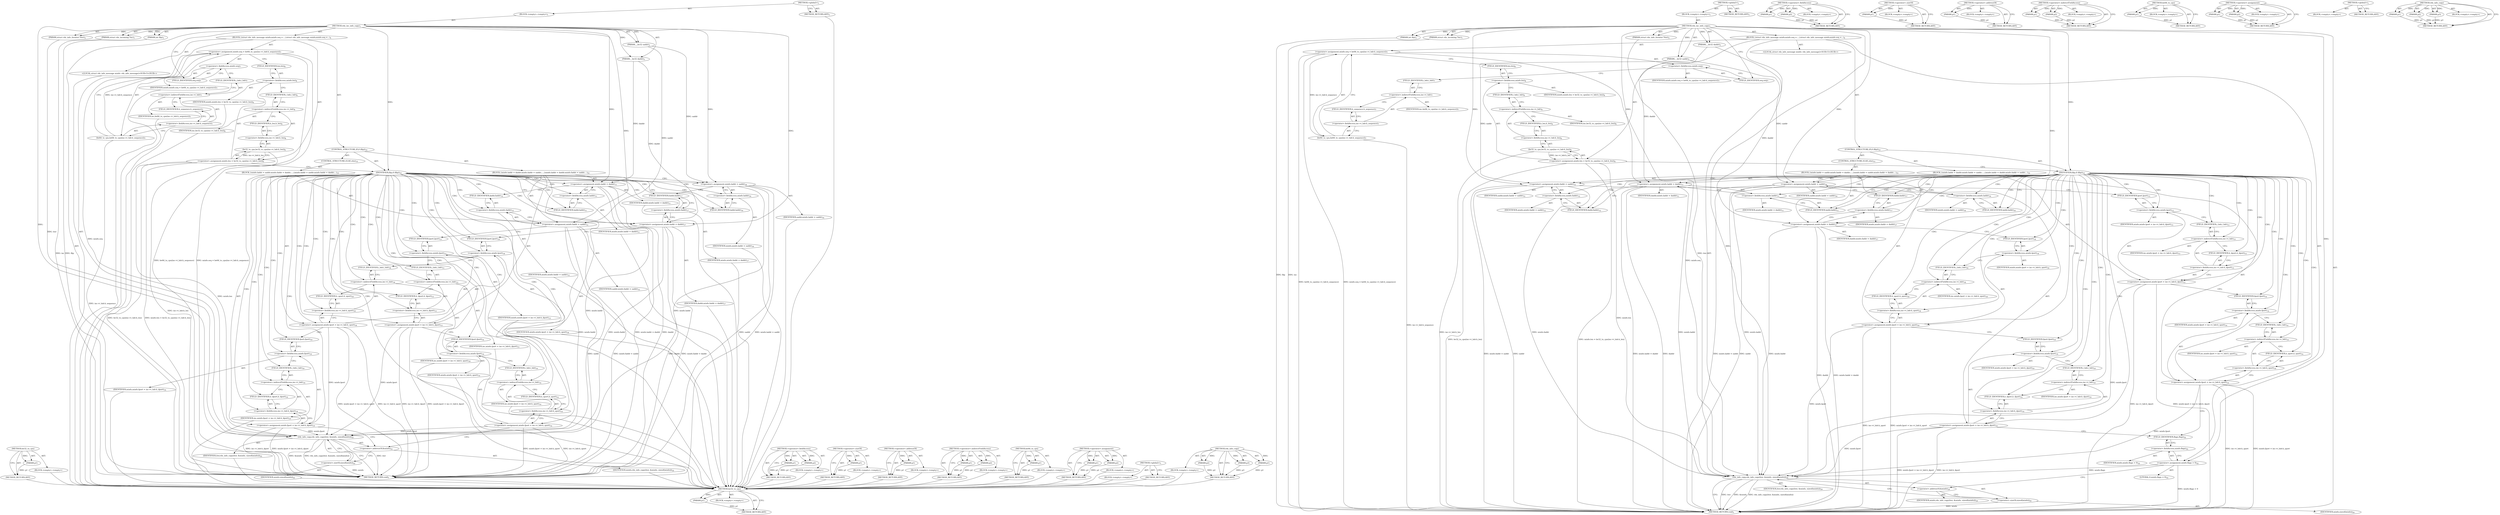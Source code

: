 digraph "rds_info_copy" {
vulnerable_147 [label=<(METHOD,be32_to_cpu)>];
vulnerable_148 [label=<(PARAM,p1)>];
vulnerable_149 [label=<(BLOCK,&lt;empty&gt;,&lt;empty&gt;)>];
vulnerable_150 [label=<(METHOD_RETURN,ANY)>];
vulnerable_6 [label=<(METHOD,&lt;global&gt;)<SUB>1</SUB>>];
vulnerable_7 [label=<(BLOCK,&lt;empty&gt;,&lt;empty&gt;)<SUB>1</SUB>>];
vulnerable_8 [label=<(METHOD,rds_inc_info_copy)<SUB>1</SUB>>];
vulnerable_9 [label=<(PARAM,struct rds_incoming *inc)<SUB>1</SUB>>];
vulnerable_10 [label=<(PARAM,struct rds_info_iterator *iter)<SUB>2</SUB>>];
vulnerable_11 [label=<(PARAM,__be32 saddr)<SUB>3</SUB>>];
vulnerable_12 [label=<(PARAM,__be32 daddr)<SUB>3</SUB>>];
vulnerable_13 [label=<(PARAM,int flip)<SUB>3</SUB>>];
vulnerable_14 [label=<(BLOCK,{
	struct rds_info_message minfo;

	minfo.seq =...,{
	struct rds_info_message minfo;

	minfo.seq =...)<SUB>4</SUB>>];
vulnerable_15 [label="<(LOCAL,struct rds_info_message minfo: rds_info_message)<SUB>5</SUB>>"];
vulnerable_16 [label=<(&lt;operator&gt;.assignment,minfo.seq = be64_to_cpu(inc-&gt;i_hdr.h_sequence))<SUB>7</SUB>>];
vulnerable_17 [label=<(&lt;operator&gt;.fieldAccess,minfo.seq)<SUB>7</SUB>>];
vulnerable_18 [label=<(IDENTIFIER,minfo,minfo.seq = be64_to_cpu(inc-&gt;i_hdr.h_sequence))<SUB>7</SUB>>];
vulnerable_19 [label=<(FIELD_IDENTIFIER,seq,seq)<SUB>7</SUB>>];
vulnerable_20 [label=<(be64_to_cpu,be64_to_cpu(inc-&gt;i_hdr.h_sequence))<SUB>7</SUB>>];
vulnerable_21 [label=<(&lt;operator&gt;.fieldAccess,inc-&gt;i_hdr.h_sequence)<SUB>7</SUB>>];
vulnerable_22 [label=<(&lt;operator&gt;.indirectFieldAccess,inc-&gt;i_hdr)<SUB>7</SUB>>];
vulnerable_23 [label=<(IDENTIFIER,inc,be64_to_cpu(inc-&gt;i_hdr.h_sequence))<SUB>7</SUB>>];
vulnerable_24 [label=<(FIELD_IDENTIFIER,i_hdr,i_hdr)<SUB>7</SUB>>];
vulnerable_25 [label=<(FIELD_IDENTIFIER,h_sequence,h_sequence)<SUB>7</SUB>>];
vulnerable_26 [label=<(&lt;operator&gt;.assignment,minfo.len = be32_to_cpu(inc-&gt;i_hdr.h_len))<SUB>8</SUB>>];
vulnerable_27 [label=<(&lt;operator&gt;.fieldAccess,minfo.len)<SUB>8</SUB>>];
vulnerable_28 [label=<(IDENTIFIER,minfo,minfo.len = be32_to_cpu(inc-&gt;i_hdr.h_len))<SUB>8</SUB>>];
vulnerable_29 [label=<(FIELD_IDENTIFIER,len,len)<SUB>8</SUB>>];
vulnerable_30 [label=<(be32_to_cpu,be32_to_cpu(inc-&gt;i_hdr.h_len))<SUB>8</SUB>>];
vulnerable_31 [label=<(&lt;operator&gt;.fieldAccess,inc-&gt;i_hdr.h_len)<SUB>8</SUB>>];
vulnerable_32 [label=<(&lt;operator&gt;.indirectFieldAccess,inc-&gt;i_hdr)<SUB>8</SUB>>];
vulnerable_33 [label=<(IDENTIFIER,inc,be32_to_cpu(inc-&gt;i_hdr.h_len))<SUB>8</SUB>>];
vulnerable_34 [label=<(FIELD_IDENTIFIER,i_hdr,i_hdr)<SUB>8</SUB>>];
vulnerable_35 [label=<(FIELD_IDENTIFIER,h_len,h_len)<SUB>8</SUB>>];
vulnerable_36 [label=<(CONTROL_STRUCTURE,IF,if (flip))<SUB>10</SUB>>];
vulnerable_37 [label=<(IDENTIFIER,flip,if (flip))<SUB>10</SUB>>];
vulnerable_38 [label=<(BLOCK,{
		minfo.laddr = daddr;
		minfo.faddr = saddr;...,{
		minfo.laddr = daddr;
		minfo.faddr = saddr;...)<SUB>10</SUB>>];
vulnerable_39 [label=<(&lt;operator&gt;.assignment,minfo.laddr = daddr)<SUB>11</SUB>>];
vulnerable_40 [label=<(&lt;operator&gt;.fieldAccess,minfo.laddr)<SUB>11</SUB>>];
vulnerable_41 [label=<(IDENTIFIER,minfo,minfo.laddr = daddr)<SUB>11</SUB>>];
vulnerable_42 [label=<(FIELD_IDENTIFIER,laddr,laddr)<SUB>11</SUB>>];
vulnerable_43 [label=<(IDENTIFIER,daddr,minfo.laddr = daddr)<SUB>11</SUB>>];
vulnerable_44 [label=<(&lt;operator&gt;.assignment,minfo.faddr = saddr)<SUB>12</SUB>>];
vulnerable_45 [label=<(&lt;operator&gt;.fieldAccess,minfo.faddr)<SUB>12</SUB>>];
vulnerable_46 [label=<(IDENTIFIER,minfo,minfo.faddr = saddr)<SUB>12</SUB>>];
vulnerable_47 [label=<(FIELD_IDENTIFIER,faddr,faddr)<SUB>12</SUB>>];
vulnerable_48 [label=<(IDENTIFIER,saddr,minfo.faddr = saddr)<SUB>12</SUB>>];
vulnerable_49 [label=<(&lt;operator&gt;.assignment,minfo.lport = inc-&gt;i_hdr.h_dport)<SUB>13</SUB>>];
vulnerable_50 [label=<(&lt;operator&gt;.fieldAccess,minfo.lport)<SUB>13</SUB>>];
vulnerable_51 [label=<(IDENTIFIER,minfo,minfo.lport = inc-&gt;i_hdr.h_dport)<SUB>13</SUB>>];
vulnerable_52 [label=<(FIELD_IDENTIFIER,lport,lport)<SUB>13</SUB>>];
vulnerable_53 [label=<(&lt;operator&gt;.fieldAccess,inc-&gt;i_hdr.h_dport)<SUB>13</SUB>>];
vulnerable_54 [label=<(&lt;operator&gt;.indirectFieldAccess,inc-&gt;i_hdr)<SUB>13</SUB>>];
vulnerable_55 [label=<(IDENTIFIER,inc,minfo.lport = inc-&gt;i_hdr.h_dport)<SUB>13</SUB>>];
vulnerable_56 [label=<(FIELD_IDENTIFIER,i_hdr,i_hdr)<SUB>13</SUB>>];
vulnerable_57 [label=<(FIELD_IDENTIFIER,h_dport,h_dport)<SUB>13</SUB>>];
vulnerable_58 [label=<(&lt;operator&gt;.assignment,minfo.fport = inc-&gt;i_hdr.h_sport)<SUB>14</SUB>>];
vulnerable_59 [label=<(&lt;operator&gt;.fieldAccess,minfo.fport)<SUB>14</SUB>>];
vulnerable_60 [label=<(IDENTIFIER,minfo,minfo.fport = inc-&gt;i_hdr.h_sport)<SUB>14</SUB>>];
vulnerable_61 [label=<(FIELD_IDENTIFIER,fport,fport)<SUB>14</SUB>>];
vulnerable_62 [label=<(&lt;operator&gt;.fieldAccess,inc-&gt;i_hdr.h_sport)<SUB>14</SUB>>];
vulnerable_63 [label=<(&lt;operator&gt;.indirectFieldAccess,inc-&gt;i_hdr)<SUB>14</SUB>>];
vulnerable_64 [label=<(IDENTIFIER,inc,minfo.fport = inc-&gt;i_hdr.h_sport)<SUB>14</SUB>>];
vulnerable_65 [label=<(FIELD_IDENTIFIER,i_hdr,i_hdr)<SUB>14</SUB>>];
vulnerable_66 [label=<(FIELD_IDENTIFIER,h_sport,h_sport)<SUB>14</SUB>>];
vulnerable_67 [label=<(CONTROL_STRUCTURE,ELSE,else)<SUB>15</SUB>>];
vulnerable_68 [label=<(BLOCK,{
		minfo.laddr = saddr;
		minfo.faddr = daddr;...,{
		minfo.laddr = saddr;
		minfo.faddr = daddr;...)<SUB>15</SUB>>];
vulnerable_69 [label=<(&lt;operator&gt;.assignment,minfo.laddr = saddr)<SUB>16</SUB>>];
vulnerable_70 [label=<(&lt;operator&gt;.fieldAccess,minfo.laddr)<SUB>16</SUB>>];
vulnerable_71 [label=<(IDENTIFIER,minfo,minfo.laddr = saddr)<SUB>16</SUB>>];
vulnerable_72 [label=<(FIELD_IDENTIFIER,laddr,laddr)<SUB>16</SUB>>];
vulnerable_73 [label=<(IDENTIFIER,saddr,minfo.laddr = saddr)<SUB>16</SUB>>];
vulnerable_74 [label=<(&lt;operator&gt;.assignment,minfo.faddr = daddr)<SUB>17</SUB>>];
vulnerable_75 [label=<(&lt;operator&gt;.fieldAccess,minfo.faddr)<SUB>17</SUB>>];
vulnerable_76 [label=<(IDENTIFIER,minfo,minfo.faddr = daddr)<SUB>17</SUB>>];
vulnerable_77 [label=<(FIELD_IDENTIFIER,faddr,faddr)<SUB>17</SUB>>];
vulnerable_78 [label=<(IDENTIFIER,daddr,minfo.faddr = daddr)<SUB>17</SUB>>];
vulnerable_79 [label=<(&lt;operator&gt;.assignment,minfo.lport = inc-&gt;i_hdr.h_sport)<SUB>18</SUB>>];
vulnerable_80 [label=<(&lt;operator&gt;.fieldAccess,minfo.lport)<SUB>18</SUB>>];
vulnerable_81 [label=<(IDENTIFIER,minfo,minfo.lport = inc-&gt;i_hdr.h_sport)<SUB>18</SUB>>];
vulnerable_82 [label=<(FIELD_IDENTIFIER,lport,lport)<SUB>18</SUB>>];
vulnerable_83 [label=<(&lt;operator&gt;.fieldAccess,inc-&gt;i_hdr.h_sport)<SUB>18</SUB>>];
vulnerable_84 [label=<(&lt;operator&gt;.indirectFieldAccess,inc-&gt;i_hdr)<SUB>18</SUB>>];
vulnerable_85 [label=<(IDENTIFIER,inc,minfo.lport = inc-&gt;i_hdr.h_sport)<SUB>18</SUB>>];
vulnerable_86 [label=<(FIELD_IDENTIFIER,i_hdr,i_hdr)<SUB>18</SUB>>];
vulnerable_87 [label=<(FIELD_IDENTIFIER,h_sport,h_sport)<SUB>18</SUB>>];
vulnerable_88 [label=<(&lt;operator&gt;.assignment,minfo.fport = inc-&gt;i_hdr.h_dport)<SUB>19</SUB>>];
vulnerable_89 [label=<(&lt;operator&gt;.fieldAccess,minfo.fport)<SUB>19</SUB>>];
vulnerable_90 [label=<(IDENTIFIER,minfo,minfo.fport = inc-&gt;i_hdr.h_dport)<SUB>19</SUB>>];
vulnerable_91 [label=<(FIELD_IDENTIFIER,fport,fport)<SUB>19</SUB>>];
vulnerable_92 [label=<(&lt;operator&gt;.fieldAccess,inc-&gt;i_hdr.h_dport)<SUB>19</SUB>>];
vulnerable_93 [label=<(&lt;operator&gt;.indirectFieldAccess,inc-&gt;i_hdr)<SUB>19</SUB>>];
vulnerable_94 [label=<(IDENTIFIER,inc,minfo.fport = inc-&gt;i_hdr.h_dport)<SUB>19</SUB>>];
vulnerable_95 [label=<(FIELD_IDENTIFIER,i_hdr,i_hdr)<SUB>19</SUB>>];
vulnerable_96 [label=<(FIELD_IDENTIFIER,h_dport,h_dport)<SUB>19</SUB>>];
vulnerable_97 [label=<(rds_info_copy,rds_info_copy(iter, &amp;minfo, sizeof(minfo)))<SUB>22</SUB>>];
vulnerable_98 [label=<(IDENTIFIER,iter,rds_info_copy(iter, &amp;minfo, sizeof(minfo)))<SUB>22</SUB>>];
vulnerable_99 [label=<(&lt;operator&gt;.addressOf,&amp;minfo)<SUB>22</SUB>>];
vulnerable_100 [label=<(IDENTIFIER,minfo,rds_info_copy(iter, &amp;minfo, sizeof(minfo)))<SUB>22</SUB>>];
vulnerable_101 [label=<(&lt;operator&gt;.sizeOf,sizeof(minfo))<SUB>22</SUB>>];
vulnerable_102 [label=<(IDENTIFIER,minfo,sizeof(minfo))<SUB>22</SUB>>];
vulnerable_103 [label=<(METHOD_RETURN,void)<SUB>1</SUB>>];
vulnerable_105 [label=<(METHOD_RETURN,ANY)<SUB>1</SUB>>];
vulnerable_133 [label=<(METHOD,&lt;operator&gt;.fieldAccess)>];
vulnerable_134 [label=<(PARAM,p1)>];
vulnerable_135 [label=<(PARAM,p2)>];
vulnerable_136 [label=<(BLOCK,&lt;empty&gt;,&lt;empty&gt;)>];
vulnerable_137 [label=<(METHOD_RETURN,ANY)>];
vulnerable_161 [label=<(METHOD,&lt;operator&gt;.sizeOf)>];
vulnerable_162 [label=<(PARAM,p1)>];
vulnerable_163 [label=<(BLOCK,&lt;empty&gt;,&lt;empty&gt;)>];
vulnerable_164 [label=<(METHOD_RETURN,ANY)>];
vulnerable_157 [label=<(METHOD,&lt;operator&gt;.addressOf)>];
vulnerable_158 [label=<(PARAM,p1)>];
vulnerable_159 [label=<(BLOCK,&lt;empty&gt;,&lt;empty&gt;)>];
vulnerable_160 [label=<(METHOD_RETURN,ANY)>];
vulnerable_142 [label=<(METHOD,&lt;operator&gt;.indirectFieldAccess)>];
vulnerable_143 [label=<(PARAM,p1)>];
vulnerable_144 [label=<(PARAM,p2)>];
vulnerable_145 [label=<(BLOCK,&lt;empty&gt;,&lt;empty&gt;)>];
vulnerable_146 [label=<(METHOD_RETURN,ANY)>];
vulnerable_138 [label=<(METHOD,be64_to_cpu)>];
vulnerable_139 [label=<(PARAM,p1)>];
vulnerable_140 [label=<(BLOCK,&lt;empty&gt;,&lt;empty&gt;)>];
vulnerable_141 [label=<(METHOD_RETURN,ANY)>];
vulnerable_128 [label=<(METHOD,&lt;operator&gt;.assignment)>];
vulnerable_129 [label=<(PARAM,p1)>];
vulnerable_130 [label=<(PARAM,p2)>];
vulnerable_131 [label=<(BLOCK,&lt;empty&gt;,&lt;empty&gt;)>];
vulnerable_132 [label=<(METHOD_RETURN,ANY)>];
vulnerable_122 [label=<(METHOD,&lt;global&gt;)<SUB>1</SUB>>];
vulnerable_123 [label=<(BLOCK,&lt;empty&gt;,&lt;empty&gt;)>];
vulnerable_124 [label=<(METHOD_RETURN,ANY)>];
vulnerable_151 [label=<(METHOD,rds_info_copy)>];
vulnerable_152 [label=<(PARAM,p1)>];
vulnerable_153 [label=<(PARAM,p2)>];
vulnerable_154 [label=<(PARAM,p3)>];
vulnerable_155 [label=<(BLOCK,&lt;empty&gt;,&lt;empty&gt;)>];
vulnerable_156 [label=<(METHOD_RETURN,ANY)>];
fixed_152 [label=<(METHOD,be32_to_cpu)>];
fixed_153 [label=<(PARAM,p1)>];
fixed_154 [label=<(BLOCK,&lt;empty&gt;,&lt;empty&gt;)>];
fixed_155 [label=<(METHOD_RETURN,ANY)>];
fixed_6 [label=<(METHOD,&lt;global&gt;)<SUB>1</SUB>>];
fixed_7 [label=<(BLOCK,&lt;empty&gt;,&lt;empty&gt;)<SUB>1</SUB>>];
fixed_8 [label=<(METHOD,rds_inc_info_copy)<SUB>1</SUB>>];
fixed_9 [label=<(PARAM,struct rds_incoming *inc)<SUB>1</SUB>>];
fixed_10 [label=<(PARAM,struct rds_info_iterator *iter)<SUB>2</SUB>>];
fixed_11 [label=<(PARAM,__be32 saddr)<SUB>3</SUB>>];
fixed_12 [label=<(PARAM,__be32 daddr)<SUB>3</SUB>>];
fixed_13 [label=<(PARAM,int flip)<SUB>3</SUB>>];
fixed_14 [label=<(BLOCK,{
	struct rds_info_message minfo;

	minfo.seq =...,{
	struct rds_info_message minfo;

	minfo.seq =...)<SUB>4</SUB>>];
fixed_15 [label="<(LOCAL,struct rds_info_message minfo: rds_info_message)<SUB>5</SUB>>"];
fixed_16 [label=<(&lt;operator&gt;.assignment,minfo.seq = be64_to_cpu(inc-&gt;i_hdr.h_sequence))<SUB>7</SUB>>];
fixed_17 [label=<(&lt;operator&gt;.fieldAccess,minfo.seq)<SUB>7</SUB>>];
fixed_18 [label=<(IDENTIFIER,minfo,minfo.seq = be64_to_cpu(inc-&gt;i_hdr.h_sequence))<SUB>7</SUB>>];
fixed_19 [label=<(FIELD_IDENTIFIER,seq,seq)<SUB>7</SUB>>];
fixed_20 [label=<(be64_to_cpu,be64_to_cpu(inc-&gt;i_hdr.h_sequence))<SUB>7</SUB>>];
fixed_21 [label=<(&lt;operator&gt;.fieldAccess,inc-&gt;i_hdr.h_sequence)<SUB>7</SUB>>];
fixed_22 [label=<(&lt;operator&gt;.indirectFieldAccess,inc-&gt;i_hdr)<SUB>7</SUB>>];
fixed_23 [label=<(IDENTIFIER,inc,be64_to_cpu(inc-&gt;i_hdr.h_sequence))<SUB>7</SUB>>];
fixed_24 [label=<(FIELD_IDENTIFIER,i_hdr,i_hdr)<SUB>7</SUB>>];
fixed_25 [label=<(FIELD_IDENTIFIER,h_sequence,h_sequence)<SUB>7</SUB>>];
fixed_26 [label=<(&lt;operator&gt;.assignment,minfo.len = be32_to_cpu(inc-&gt;i_hdr.h_len))<SUB>8</SUB>>];
fixed_27 [label=<(&lt;operator&gt;.fieldAccess,minfo.len)<SUB>8</SUB>>];
fixed_28 [label=<(IDENTIFIER,minfo,minfo.len = be32_to_cpu(inc-&gt;i_hdr.h_len))<SUB>8</SUB>>];
fixed_29 [label=<(FIELD_IDENTIFIER,len,len)<SUB>8</SUB>>];
fixed_30 [label=<(be32_to_cpu,be32_to_cpu(inc-&gt;i_hdr.h_len))<SUB>8</SUB>>];
fixed_31 [label=<(&lt;operator&gt;.fieldAccess,inc-&gt;i_hdr.h_len)<SUB>8</SUB>>];
fixed_32 [label=<(&lt;operator&gt;.indirectFieldAccess,inc-&gt;i_hdr)<SUB>8</SUB>>];
fixed_33 [label=<(IDENTIFIER,inc,be32_to_cpu(inc-&gt;i_hdr.h_len))<SUB>8</SUB>>];
fixed_34 [label=<(FIELD_IDENTIFIER,i_hdr,i_hdr)<SUB>8</SUB>>];
fixed_35 [label=<(FIELD_IDENTIFIER,h_len,h_len)<SUB>8</SUB>>];
fixed_36 [label=<(CONTROL_STRUCTURE,IF,if (flip))<SUB>10</SUB>>];
fixed_37 [label=<(IDENTIFIER,flip,if (flip))<SUB>10</SUB>>];
fixed_38 [label=<(BLOCK,{
		minfo.laddr = daddr;
		minfo.faddr = saddr;...,{
		minfo.laddr = daddr;
		minfo.faddr = saddr;...)<SUB>10</SUB>>];
fixed_39 [label=<(&lt;operator&gt;.assignment,minfo.laddr = daddr)<SUB>11</SUB>>];
fixed_40 [label=<(&lt;operator&gt;.fieldAccess,minfo.laddr)<SUB>11</SUB>>];
fixed_41 [label=<(IDENTIFIER,minfo,minfo.laddr = daddr)<SUB>11</SUB>>];
fixed_42 [label=<(FIELD_IDENTIFIER,laddr,laddr)<SUB>11</SUB>>];
fixed_43 [label=<(IDENTIFIER,daddr,minfo.laddr = daddr)<SUB>11</SUB>>];
fixed_44 [label=<(&lt;operator&gt;.assignment,minfo.faddr = saddr)<SUB>12</SUB>>];
fixed_45 [label=<(&lt;operator&gt;.fieldAccess,minfo.faddr)<SUB>12</SUB>>];
fixed_46 [label=<(IDENTIFIER,minfo,minfo.faddr = saddr)<SUB>12</SUB>>];
fixed_47 [label=<(FIELD_IDENTIFIER,faddr,faddr)<SUB>12</SUB>>];
fixed_48 [label=<(IDENTIFIER,saddr,minfo.faddr = saddr)<SUB>12</SUB>>];
fixed_49 [label=<(&lt;operator&gt;.assignment,minfo.lport = inc-&gt;i_hdr.h_dport)<SUB>13</SUB>>];
fixed_50 [label=<(&lt;operator&gt;.fieldAccess,minfo.lport)<SUB>13</SUB>>];
fixed_51 [label=<(IDENTIFIER,minfo,minfo.lport = inc-&gt;i_hdr.h_dport)<SUB>13</SUB>>];
fixed_52 [label=<(FIELD_IDENTIFIER,lport,lport)<SUB>13</SUB>>];
fixed_53 [label=<(&lt;operator&gt;.fieldAccess,inc-&gt;i_hdr.h_dport)<SUB>13</SUB>>];
fixed_54 [label=<(&lt;operator&gt;.indirectFieldAccess,inc-&gt;i_hdr)<SUB>13</SUB>>];
fixed_55 [label=<(IDENTIFIER,inc,minfo.lport = inc-&gt;i_hdr.h_dport)<SUB>13</SUB>>];
fixed_56 [label=<(FIELD_IDENTIFIER,i_hdr,i_hdr)<SUB>13</SUB>>];
fixed_57 [label=<(FIELD_IDENTIFIER,h_dport,h_dport)<SUB>13</SUB>>];
fixed_58 [label=<(&lt;operator&gt;.assignment,minfo.fport = inc-&gt;i_hdr.h_sport)<SUB>14</SUB>>];
fixed_59 [label=<(&lt;operator&gt;.fieldAccess,minfo.fport)<SUB>14</SUB>>];
fixed_60 [label=<(IDENTIFIER,minfo,minfo.fport = inc-&gt;i_hdr.h_sport)<SUB>14</SUB>>];
fixed_61 [label=<(FIELD_IDENTIFIER,fport,fport)<SUB>14</SUB>>];
fixed_62 [label=<(&lt;operator&gt;.fieldAccess,inc-&gt;i_hdr.h_sport)<SUB>14</SUB>>];
fixed_63 [label=<(&lt;operator&gt;.indirectFieldAccess,inc-&gt;i_hdr)<SUB>14</SUB>>];
fixed_64 [label=<(IDENTIFIER,inc,minfo.fport = inc-&gt;i_hdr.h_sport)<SUB>14</SUB>>];
fixed_65 [label=<(FIELD_IDENTIFIER,i_hdr,i_hdr)<SUB>14</SUB>>];
fixed_66 [label=<(FIELD_IDENTIFIER,h_sport,h_sport)<SUB>14</SUB>>];
fixed_67 [label=<(CONTROL_STRUCTURE,ELSE,else)<SUB>15</SUB>>];
fixed_68 [label=<(BLOCK,{
		minfo.laddr = saddr;
		minfo.faddr = daddr;...,{
		minfo.laddr = saddr;
		minfo.faddr = daddr;...)<SUB>15</SUB>>];
fixed_69 [label=<(&lt;operator&gt;.assignment,minfo.laddr = saddr)<SUB>16</SUB>>];
fixed_70 [label=<(&lt;operator&gt;.fieldAccess,minfo.laddr)<SUB>16</SUB>>];
fixed_71 [label=<(IDENTIFIER,minfo,minfo.laddr = saddr)<SUB>16</SUB>>];
fixed_72 [label=<(FIELD_IDENTIFIER,laddr,laddr)<SUB>16</SUB>>];
fixed_73 [label=<(IDENTIFIER,saddr,minfo.laddr = saddr)<SUB>16</SUB>>];
fixed_74 [label=<(&lt;operator&gt;.assignment,minfo.faddr = daddr)<SUB>17</SUB>>];
fixed_75 [label=<(&lt;operator&gt;.fieldAccess,minfo.faddr)<SUB>17</SUB>>];
fixed_76 [label=<(IDENTIFIER,minfo,minfo.faddr = daddr)<SUB>17</SUB>>];
fixed_77 [label=<(FIELD_IDENTIFIER,faddr,faddr)<SUB>17</SUB>>];
fixed_78 [label=<(IDENTIFIER,daddr,minfo.faddr = daddr)<SUB>17</SUB>>];
fixed_79 [label=<(&lt;operator&gt;.assignment,minfo.lport = inc-&gt;i_hdr.h_sport)<SUB>18</SUB>>];
fixed_80 [label=<(&lt;operator&gt;.fieldAccess,minfo.lport)<SUB>18</SUB>>];
fixed_81 [label=<(IDENTIFIER,minfo,minfo.lport = inc-&gt;i_hdr.h_sport)<SUB>18</SUB>>];
fixed_82 [label=<(FIELD_IDENTIFIER,lport,lport)<SUB>18</SUB>>];
fixed_83 [label=<(&lt;operator&gt;.fieldAccess,inc-&gt;i_hdr.h_sport)<SUB>18</SUB>>];
fixed_84 [label=<(&lt;operator&gt;.indirectFieldAccess,inc-&gt;i_hdr)<SUB>18</SUB>>];
fixed_85 [label=<(IDENTIFIER,inc,minfo.lport = inc-&gt;i_hdr.h_sport)<SUB>18</SUB>>];
fixed_86 [label=<(FIELD_IDENTIFIER,i_hdr,i_hdr)<SUB>18</SUB>>];
fixed_87 [label=<(FIELD_IDENTIFIER,h_sport,h_sport)<SUB>18</SUB>>];
fixed_88 [label=<(&lt;operator&gt;.assignment,minfo.fport = inc-&gt;i_hdr.h_dport)<SUB>19</SUB>>];
fixed_89 [label=<(&lt;operator&gt;.fieldAccess,minfo.fport)<SUB>19</SUB>>];
fixed_90 [label=<(IDENTIFIER,minfo,minfo.fport = inc-&gt;i_hdr.h_dport)<SUB>19</SUB>>];
fixed_91 [label=<(FIELD_IDENTIFIER,fport,fport)<SUB>19</SUB>>];
fixed_92 [label=<(&lt;operator&gt;.fieldAccess,inc-&gt;i_hdr.h_dport)<SUB>19</SUB>>];
fixed_93 [label=<(&lt;operator&gt;.indirectFieldAccess,inc-&gt;i_hdr)<SUB>19</SUB>>];
fixed_94 [label=<(IDENTIFIER,inc,minfo.fport = inc-&gt;i_hdr.h_dport)<SUB>19</SUB>>];
fixed_95 [label=<(FIELD_IDENTIFIER,i_hdr,i_hdr)<SUB>19</SUB>>];
fixed_96 [label=<(FIELD_IDENTIFIER,h_dport,h_dport)<SUB>19</SUB>>];
fixed_97 [label=<(&lt;operator&gt;.assignment,minfo.flags = 0)<SUB>22</SUB>>];
fixed_98 [label=<(&lt;operator&gt;.fieldAccess,minfo.flags)<SUB>22</SUB>>];
fixed_99 [label=<(IDENTIFIER,minfo,minfo.flags = 0)<SUB>22</SUB>>];
fixed_100 [label=<(FIELD_IDENTIFIER,flags,flags)<SUB>22</SUB>>];
fixed_101 [label=<(LITERAL,0,minfo.flags = 0)<SUB>22</SUB>>];
fixed_102 [label=<(rds_info_copy,rds_info_copy(iter, &amp;minfo, sizeof(minfo)))<SUB>24</SUB>>];
fixed_103 [label=<(IDENTIFIER,iter,rds_info_copy(iter, &amp;minfo, sizeof(minfo)))<SUB>24</SUB>>];
fixed_104 [label=<(&lt;operator&gt;.addressOf,&amp;minfo)<SUB>24</SUB>>];
fixed_105 [label=<(IDENTIFIER,minfo,rds_info_copy(iter, &amp;minfo, sizeof(minfo)))<SUB>24</SUB>>];
fixed_106 [label=<(&lt;operator&gt;.sizeOf,sizeof(minfo))<SUB>24</SUB>>];
fixed_107 [label=<(IDENTIFIER,minfo,sizeof(minfo))<SUB>24</SUB>>];
fixed_108 [label=<(METHOD_RETURN,void)<SUB>1</SUB>>];
fixed_110 [label=<(METHOD_RETURN,ANY)<SUB>1</SUB>>];
fixed_138 [label=<(METHOD,&lt;operator&gt;.fieldAccess)>];
fixed_139 [label=<(PARAM,p1)>];
fixed_140 [label=<(PARAM,p2)>];
fixed_141 [label=<(BLOCK,&lt;empty&gt;,&lt;empty&gt;)>];
fixed_142 [label=<(METHOD_RETURN,ANY)>];
fixed_166 [label=<(METHOD,&lt;operator&gt;.sizeOf)>];
fixed_167 [label=<(PARAM,p1)>];
fixed_168 [label=<(BLOCK,&lt;empty&gt;,&lt;empty&gt;)>];
fixed_169 [label=<(METHOD_RETURN,ANY)>];
fixed_162 [label=<(METHOD,&lt;operator&gt;.addressOf)>];
fixed_163 [label=<(PARAM,p1)>];
fixed_164 [label=<(BLOCK,&lt;empty&gt;,&lt;empty&gt;)>];
fixed_165 [label=<(METHOD_RETURN,ANY)>];
fixed_147 [label=<(METHOD,&lt;operator&gt;.indirectFieldAccess)>];
fixed_148 [label=<(PARAM,p1)>];
fixed_149 [label=<(PARAM,p2)>];
fixed_150 [label=<(BLOCK,&lt;empty&gt;,&lt;empty&gt;)>];
fixed_151 [label=<(METHOD_RETURN,ANY)>];
fixed_143 [label=<(METHOD,be64_to_cpu)>];
fixed_144 [label=<(PARAM,p1)>];
fixed_145 [label=<(BLOCK,&lt;empty&gt;,&lt;empty&gt;)>];
fixed_146 [label=<(METHOD_RETURN,ANY)>];
fixed_133 [label=<(METHOD,&lt;operator&gt;.assignment)>];
fixed_134 [label=<(PARAM,p1)>];
fixed_135 [label=<(PARAM,p2)>];
fixed_136 [label=<(BLOCK,&lt;empty&gt;,&lt;empty&gt;)>];
fixed_137 [label=<(METHOD_RETURN,ANY)>];
fixed_127 [label=<(METHOD,&lt;global&gt;)<SUB>1</SUB>>];
fixed_128 [label=<(BLOCK,&lt;empty&gt;,&lt;empty&gt;)>];
fixed_129 [label=<(METHOD_RETURN,ANY)>];
fixed_156 [label=<(METHOD,rds_info_copy)>];
fixed_157 [label=<(PARAM,p1)>];
fixed_158 [label=<(PARAM,p2)>];
fixed_159 [label=<(PARAM,p3)>];
fixed_160 [label=<(BLOCK,&lt;empty&gt;,&lt;empty&gt;)>];
fixed_161 [label=<(METHOD_RETURN,ANY)>];
vulnerable_147 -> vulnerable_148  [key=0, label="AST: "];
vulnerable_147 -> vulnerable_148  [key=1, label="DDG: "];
vulnerable_147 -> vulnerable_149  [key=0, label="AST: "];
vulnerable_147 -> vulnerable_150  [key=0, label="AST: "];
vulnerable_147 -> vulnerable_150  [key=1, label="CFG: "];
vulnerable_148 -> vulnerable_150  [key=0, label="DDG: p1"];
vulnerable_149 -> fixed_152  [key=0];
vulnerable_150 -> fixed_152  [key=0];
vulnerable_6 -> vulnerable_7  [key=0, label="AST: "];
vulnerable_6 -> vulnerable_105  [key=0, label="AST: "];
vulnerable_6 -> vulnerable_105  [key=1, label="CFG: "];
vulnerable_7 -> vulnerable_8  [key=0, label="AST: "];
vulnerable_8 -> vulnerable_9  [key=0, label="AST: "];
vulnerable_8 -> vulnerable_9  [key=1, label="DDG: "];
vulnerable_8 -> vulnerable_10  [key=0, label="AST: "];
vulnerable_8 -> vulnerable_10  [key=1, label="DDG: "];
vulnerable_8 -> vulnerable_11  [key=0, label="AST: "];
vulnerable_8 -> vulnerable_11  [key=1, label="DDG: "];
vulnerable_8 -> vulnerable_12  [key=0, label="AST: "];
vulnerable_8 -> vulnerable_12  [key=1, label="DDG: "];
vulnerable_8 -> vulnerable_13  [key=0, label="AST: "];
vulnerable_8 -> vulnerable_13  [key=1, label="DDG: "];
vulnerable_8 -> vulnerable_14  [key=0, label="AST: "];
vulnerable_8 -> vulnerable_103  [key=0, label="AST: "];
vulnerable_8 -> vulnerable_19  [key=0, label="CFG: "];
vulnerable_8 -> vulnerable_37  [key=0, label="DDG: "];
vulnerable_8 -> vulnerable_97  [key=0, label="DDG: "];
vulnerable_8 -> vulnerable_39  [key=0, label="DDG: "];
vulnerable_8 -> vulnerable_44  [key=0, label="DDG: "];
vulnerable_8 -> vulnerable_69  [key=0, label="DDG: "];
vulnerable_8 -> vulnerable_74  [key=0, label="DDG: "];
vulnerable_9 -> vulnerable_103  [key=0, label="DDG: inc"];
vulnerable_10 -> vulnerable_97  [key=0, label="DDG: iter"];
vulnerable_11 -> vulnerable_44  [key=0, label="DDG: saddr"];
vulnerable_11 -> vulnerable_69  [key=0, label="DDG: saddr"];
vulnerable_12 -> vulnerable_39  [key=0, label="DDG: daddr"];
vulnerable_12 -> vulnerable_74  [key=0, label="DDG: daddr"];
vulnerable_13 -> vulnerable_103  [key=0, label="DDG: flip"];
vulnerable_14 -> vulnerable_15  [key=0, label="AST: "];
vulnerable_14 -> vulnerable_16  [key=0, label="AST: "];
vulnerable_14 -> vulnerable_26  [key=0, label="AST: "];
vulnerable_14 -> vulnerable_36  [key=0, label="AST: "];
vulnerable_14 -> vulnerable_97  [key=0, label="AST: "];
vulnerable_15 -> fixed_152  [key=0];
vulnerable_16 -> vulnerable_17  [key=0, label="AST: "];
vulnerable_16 -> vulnerable_20  [key=0, label="AST: "];
vulnerable_16 -> vulnerable_29  [key=0, label="CFG: "];
vulnerable_16 -> vulnerable_103  [key=0, label="DDG: be64_to_cpu(inc-&gt;i_hdr.h_sequence)"];
vulnerable_16 -> vulnerable_103  [key=1, label="DDG: minfo.seq = be64_to_cpu(inc-&gt;i_hdr.h_sequence)"];
vulnerable_16 -> vulnerable_97  [key=0, label="DDG: minfo.seq"];
vulnerable_17 -> vulnerable_18  [key=0, label="AST: "];
vulnerable_17 -> vulnerable_19  [key=0, label="AST: "];
vulnerable_17 -> vulnerable_24  [key=0, label="CFG: "];
vulnerable_18 -> fixed_152  [key=0];
vulnerable_19 -> vulnerable_17  [key=0, label="CFG: "];
vulnerable_20 -> vulnerable_21  [key=0, label="AST: "];
vulnerable_20 -> vulnerable_16  [key=0, label="CFG: "];
vulnerable_20 -> vulnerable_16  [key=1, label="DDG: inc-&gt;i_hdr.h_sequence"];
vulnerable_20 -> vulnerable_103  [key=0, label="DDG: inc-&gt;i_hdr.h_sequence"];
vulnerable_21 -> vulnerable_22  [key=0, label="AST: "];
vulnerable_21 -> vulnerable_25  [key=0, label="AST: "];
vulnerable_21 -> vulnerable_20  [key=0, label="CFG: "];
vulnerable_22 -> vulnerable_23  [key=0, label="AST: "];
vulnerable_22 -> vulnerable_24  [key=0, label="AST: "];
vulnerable_22 -> vulnerable_25  [key=0, label="CFG: "];
vulnerable_23 -> fixed_152  [key=0];
vulnerable_24 -> vulnerable_22  [key=0, label="CFG: "];
vulnerable_25 -> vulnerable_21  [key=0, label="CFG: "];
vulnerable_26 -> vulnerable_27  [key=0, label="AST: "];
vulnerable_26 -> vulnerable_30  [key=0, label="AST: "];
vulnerable_26 -> vulnerable_37  [key=0, label="CFG: "];
vulnerable_26 -> vulnerable_103  [key=0, label="DDG: be32_to_cpu(inc-&gt;i_hdr.h_len)"];
vulnerable_26 -> vulnerable_103  [key=1, label="DDG: minfo.len = be32_to_cpu(inc-&gt;i_hdr.h_len)"];
vulnerable_26 -> vulnerable_97  [key=0, label="DDG: minfo.len"];
vulnerable_27 -> vulnerable_28  [key=0, label="AST: "];
vulnerable_27 -> vulnerable_29  [key=0, label="AST: "];
vulnerable_27 -> vulnerable_34  [key=0, label="CFG: "];
vulnerable_28 -> fixed_152  [key=0];
vulnerable_29 -> vulnerable_27  [key=0, label="CFG: "];
vulnerable_30 -> vulnerable_31  [key=0, label="AST: "];
vulnerable_30 -> vulnerable_26  [key=0, label="CFG: "];
vulnerable_30 -> vulnerable_26  [key=1, label="DDG: inc-&gt;i_hdr.h_len"];
vulnerable_30 -> vulnerable_103  [key=0, label="DDG: inc-&gt;i_hdr.h_len"];
vulnerable_31 -> vulnerable_32  [key=0, label="AST: "];
vulnerable_31 -> vulnerable_35  [key=0, label="AST: "];
vulnerable_31 -> vulnerable_30  [key=0, label="CFG: "];
vulnerable_32 -> vulnerable_33  [key=0, label="AST: "];
vulnerable_32 -> vulnerable_34  [key=0, label="AST: "];
vulnerable_32 -> vulnerable_35  [key=0, label="CFG: "];
vulnerable_33 -> fixed_152  [key=0];
vulnerable_34 -> vulnerable_32  [key=0, label="CFG: "];
vulnerable_35 -> vulnerable_31  [key=0, label="CFG: "];
vulnerable_36 -> vulnerable_37  [key=0, label="AST: "];
vulnerable_36 -> vulnerable_38  [key=0, label="AST: "];
vulnerable_36 -> vulnerable_67  [key=0, label="AST: "];
vulnerable_37 -> vulnerable_42  [key=0, label="CFG: "];
vulnerable_37 -> vulnerable_42  [key=1, label="CDG: "];
vulnerable_37 -> vulnerable_72  [key=0, label="CFG: "];
vulnerable_37 -> vulnerable_72  [key=1, label="CDG: "];
vulnerable_37 -> vulnerable_47  [key=0, label="CDG: "];
vulnerable_37 -> vulnerable_49  [key=0, label="CDG: "];
vulnerable_37 -> vulnerable_96  [key=0, label="CDG: "];
vulnerable_37 -> vulnerable_77  [key=0, label="CDG: "];
vulnerable_37 -> vulnerable_57  [key=0, label="CDG: "];
vulnerable_37 -> vulnerable_89  [key=0, label="CDG: "];
vulnerable_37 -> vulnerable_66  [key=0, label="CDG: "];
vulnerable_37 -> vulnerable_75  [key=0, label="CDG: "];
vulnerable_37 -> vulnerable_52  [key=0, label="CDG: "];
vulnerable_37 -> vulnerable_84  [key=0, label="CDG: "];
vulnerable_37 -> vulnerable_56  [key=0, label="CDG: "];
vulnerable_37 -> vulnerable_69  [key=0, label="CDG: "];
vulnerable_37 -> vulnerable_74  [key=0, label="CDG: "];
vulnerable_37 -> vulnerable_95  [key=0, label="CDG: "];
vulnerable_37 -> vulnerable_92  [key=0, label="CDG: "];
vulnerable_37 -> vulnerable_45  [key=0, label="CDG: "];
vulnerable_37 -> vulnerable_40  [key=0, label="CDG: "];
vulnerable_37 -> vulnerable_65  [key=0, label="CDG: "];
vulnerable_37 -> vulnerable_50  [key=0, label="CDG: "];
vulnerable_37 -> vulnerable_59  [key=0, label="CDG: "];
vulnerable_37 -> vulnerable_87  [key=0, label="CDG: "];
vulnerable_37 -> vulnerable_91  [key=0, label="CDG: "];
vulnerable_37 -> vulnerable_44  [key=0, label="CDG: "];
vulnerable_37 -> vulnerable_82  [key=0, label="CDG: "];
vulnerable_37 -> vulnerable_93  [key=0, label="CDG: "];
vulnerable_37 -> vulnerable_54  [key=0, label="CDG: "];
vulnerable_37 -> vulnerable_79  [key=0, label="CDG: "];
vulnerable_37 -> vulnerable_80  [key=0, label="CDG: "];
vulnerable_37 -> vulnerable_58  [key=0, label="CDG: "];
vulnerable_37 -> vulnerable_61  [key=0, label="CDG: "];
vulnerable_37 -> vulnerable_83  [key=0, label="CDG: "];
vulnerable_37 -> vulnerable_53  [key=0, label="CDG: "];
vulnerable_37 -> vulnerable_88  [key=0, label="CDG: "];
vulnerable_37 -> vulnerable_70  [key=0, label="CDG: "];
vulnerable_37 -> vulnerable_63  [key=0, label="CDG: "];
vulnerable_37 -> vulnerable_62  [key=0, label="CDG: "];
vulnerable_37 -> vulnerable_39  [key=0, label="CDG: "];
vulnerable_37 -> vulnerable_86  [key=0, label="CDG: "];
vulnerable_38 -> vulnerable_39  [key=0, label="AST: "];
vulnerable_38 -> vulnerable_44  [key=0, label="AST: "];
vulnerable_38 -> vulnerable_49  [key=0, label="AST: "];
vulnerable_38 -> vulnerable_58  [key=0, label="AST: "];
vulnerable_39 -> vulnerable_40  [key=0, label="AST: "];
vulnerable_39 -> vulnerable_43  [key=0, label="AST: "];
vulnerable_39 -> vulnerable_47  [key=0, label="CFG: "];
vulnerable_39 -> vulnerable_103  [key=0, label="DDG: daddr"];
vulnerable_39 -> vulnerable_103  [key=1, label="DDG: minfo.laddr = daddr"];
vulnerable_39 -> vulnerable_97  [key=0, label="DDG: minfo.laddr"];
vulnerable_40 -> vulnerable_41  [key=0, label="AST: "];
vulnerable_40 -> vulnerable_42  [key=0, label="AST: "];
vulnerable_40 -> vulnerable_39  [key=0, label="CFG: "];
vulnerable_41 -> fixed_152  [key=0];
vulnerable_42 -> vulnerable_40  [key=0, label="CFG: "];
vulnerable_43 -> fixed_152  [key=0];
vulnerable_44 -> vulnerable_45  [key=0, label="AST: "];
vulnerable_44 -> vulnerable_48  [key=0, label="AST: "];
vulnerable_44 -> vulnerable_52  [key=0, label="CFG: "];
vulnerable_44 -> vulnerable_103  [key=0, label="DDG: saddr"];
vulnerable_44 -> vulnerable_103  [key=1, label="DDG: minfo.faddr = saddr"];
vulnerable_44 -> vulnerable_97  [key=0, label="DDG: minfo.faddr"];
vulnerable_45 -> vulnerable_46  [key=0, label="AST: "];
vulnerable_45 -> vulnerable_47  [key=0, label="AST: "];
vulnerable_45 -> vulnerable_44  [key=0, label="CFG: "];
vulnerable_46 -> fixed_152  [key=0];
vulnerable_47 -> vulnerable_45  [key=0, label="CFG: "];
vulnerable_48 -> fixed_152  [key=0];
vulnerable_49 -> vulnerable_50  [key=0, label="AST: "];
vulnerable_49 -> vulnerable_53  [key=0, label="AST: "];
vulnerable_49 -> vulnerable_61  [key=0, label="CFG: "];
vulnerable_49 -> vulnerable_103  [key=0, label="DDG: inc-&gt;i_hdr.h_dport"];
vulnerable_49 -> vulnerable_103  [key=1, label="DDG: minfo.lport = inc-&gt;i_hdr.h_dport"];
vulnerable_49 -> vulnerable_97  [key=0, label="DDG: minfo.lport"];
vulnerable_50 -> vulnerable_51  [key=0, label="AST: "];
vulnerable_50 -> vulnerable_52  [key=0, label="AST: "];
vulnerable_50 -> vulnerable_56  [key=0, label="CFG: "];
vulnerable_51 -> fixed_152  [key=0];
vulnerable_52 -> vulnerable_50  [key=0, label="CFG: "];
vulnerable_53 -> vulnerable_54  [key=0, label="AST: "];
vulnerable_53 -> vulnerable_57  [key=0, label="AST: "];
vulnerable_53 -> vulnerable_49  [key=0, label="CFG: "];
vulnerable_54 -> vulnerable_55  [key=0, label="AST: "];
vulnerable_54 -> vulnerable_56  [key=0, label="AST: "];
vulnerable_54 -> vulnerable_57  [key=0, label="CFG: "];
vulnerable_55 -> fixed_152  [key=0];
vulnerable_56 -> vulnerable_54  [key=0, label="CFG: "];
vulnerable_57 -> vulnerable_53  [key=0, label="CFG: "];
vulnerable_58 -> vulnerable_59  [key=0, label="AST: "];
vulnerable_58 -> vulnerable_62  [key=0, label="AST: "];
vulnerable_58 -> vulnerable_99  [key=0, label="CFG: "];
vulnerable_58 -> vulnerable_103  [key=0, label="DDG: inc-&gt;i_hdr.h_sport"];
vulnerable_58 -> vulnerable_103  [key=1, label="DDG: minfo.fport = inc-&gt;i_hdr.h_sport"];
vulnerable_58 -> vulnerable_97  [key=0, label="DDG: minfo.fport"];
vulnerable_59 -> vulnerable_60  [key=0, label="AST: "];
vulnerable_59 -> vulnerable_61  [key=0, label="AST: "];
vulnerable_59 -> vulnerable_65  [key=0, label="CFG: "];
vulnerable_60 -> fixed_152  [key=0];
vulnerable_61 -> vulnerable_59  [key=0, label="CFG: "];
vulnerable_62 -> vulnerable_63  [key=0, label="AST: "];
vulnerable_62 -> vulnerable_66  [key=0, label="AST: "];
vulnerable_62 -> vulnerable_58  [key=0, label="CFG: "];
vulnerable_63 -> vulnerable_64  [key=0, label="AST: "];
vulnerable_63 -> vulnerable_65  [key=0, label="AST: "];
vulnerable_63 -> vulnerable_66  [key=0, label="CFG: "];
vulnerable_64 -> fixed_152  [key=0];
vulnerable_65 -> vulnerable_63  [key=0, label="CFG: "];
vulnerable_66 -> vulnerable_62  [key=0, label="CFG: "];
vulnerable_67 -> vulnerable_68  [key=0, label="AST: "];
vulnerable_68 -> vulnerable_69  [key=0, label="AST: "];
vulnerable_68 -> vulnerable_74  [key=0, label="AST: "];
vulnerable_68 -> vulnerable_79  [key=0, label="AST: "];
vulnerable_68 -> vulnerable_88  [key=0, label="AST: "];
vulnerable_69 -> vulnerable_70  [key=0, label="AST: "];
vulnerable_69 -> vulnerable_73  [key=0, label="AST: "];
vulnerable_69 -> vulnerable_77  [key=0, label="CFG: "];
vulnerable_69 -> vulnerable_103  [key=0, label="DDG: saddr"];
vulnerable_69 -> vulnerable_103  [key=1, label="DDG: minfo.laddr = saddr"];
vulnerable_69 -> vulnerable_97  [key=0, label="DDG: minfo.laddr"];
vulnerable_70 -> vulnerable_71  [key=0, label="AST: "];
vulnerable_70 -> vulnerable_72  [key=0, label="AST: "];
vulnerable_70 -> vulnerable_69  [key=0, label="CFG: "];
vulnerable_71 -> fixed_152  [key=0];
vulnerable_72 -> vulnerable_70  [key=0, label="CFG: "];
vulnerable_73 -> fixed_152  [key=0];
vulnerable_74 -> vulnerable_75  [key=0, label="AST: "];
vulnerable_74 -> vulnerable_78  [key=0, label="AST: "];
vulnerable_74 -> vulnerable_82  [key=0, label="CFG: "];
vulnerable_74 -> vulnerable_103  [key=0, label="DDG: daddr"];
vulnerable_74 -> vulnerable_103  [key=1, label="DDG: minfo.faddr = daddr"];
vulnerable_74 -> vulnerable_97  [key=0, label="DDG: minfo.faddr"];
vulnerable_75 -> vulnerable_76  [key=0, label="AST: "];
vulnerable_75 -> vulnerable_77  [key=0, label="AST: "];
vulnerable_75 -> vulnerable_74  [key=0, label="CFG: "];
vulnerable_76 -> fixed_152  [key=0];
vulnerable_77 -> vulnerable_75  [key=0, label="CFG: "];
vulnerable_78 -> fixed_152  [key=0];
vulnerable_79 -> vulnerable_80  [key=0, label="AST: "];
vulnerable_79 -> vulnerable_83  [key=0, label="AST: "];
vulnerable_79 -> vulnerable_91  [key=0, label="CFG: "];
vulnerable_79 -> vulnerable_103  [key=0, label="DDG: inc-&gt;i_hdr.h_sport"];
vulnerable_79 -> vulnerable_103  [key=1, label="DDG: minfo.lport = inc-&gt;i_hdr.h_sport"];
vulnerable_79 -> vulnerable_97  [key=0, label="DDG: minfo.lport"];
vulnerable_80 -> vulnerable_81  [key=0, label="AST: "];
vulnerable_80 -> vulnerable_82  [key=0, label="AST: "];
vulnerable_80 -> vulnerable_86  [key=0, label="CFG: "];
vulnerable_81 -> fixed_152  [key=0];
vulnerable_82 -> vulnerable_80  [key=0, label="CFG: "];
vulnerable_83 -> vulnerable_84  [key=0, label="AST: "];
vulnerable_83 -> vulnerable_87  [key=0, label="AST: "];
vulnerable_83 -> vulnerable_79  [key=0, label="CFG: "];
vulnerable_84 -> vulnerable_85  [key=0, label="AST: "];
vulnerable_84 -> vulnerable_86  [key=0, label="AST: "];
vulnerable_84 -> vulnerable_87  [key=0, label="CFG: "];
vulnerable_85 -> fixed_152  [key=0];
vulnerable_86 -> vulnerable_84  [key=0, label="CFG: "];
vulnerable_87 -> vulnerable_83  [key=0, label="CFG: "];
vulnerable_88 -> vulnerable_89  [key=0, label="AST: "];
vulnerable_88 -> vulnerable_92  [key=0, label="AST: "];
vulnerable_88 -> vulnerable_99  [key=0, label="CFG: "];
vulnerable_88 -> vulnerable_103  [key=0, label="DDG: inc-&gt;i_hdr.h_dport"];
vulnerable_88 -> vulnerable_103  [key=1, label="DDG: minfo.fport = inc-&gt;i_hdr.h_dport"];
vulnerable_88 -> vulnerable_97  [key=0, label="DDG: minfo.fport"];
vulnerable_89 -> vulnerable_90  [key=0, label="AST: "];
vulnerable_89 -> vulnerable_91  [key=0, label="AST: "];
vulnerable_89 -> vulnerable_95  [key=0, label="CFG: "];
vulnerable_90 -> fixed_152  [key=0];
vulnerable_91 -> vulnerable_89  [key=0, label="CFG: "];
vulnerable_92 -> vulnerable_93  [key=0, label="AST: "];
vulnerable_92 -> vulnerable_96  [key=0, label="AST: "];
vulnerable_92 -> vulnerable_88  [key=0, label="CFG: "];
vulnerable_93 -> vulnerable_94  [key=0, label="AST: "];
vulnerable_93 -> vulnerable_95  [key=0, label="AST: "];
vulnerable_93 -> vulnerable_96  [key=0, label="CFG: "];
vulnerable_94 -> fixed_152  [key=0];
vulnerable_95 -> vulnerable_93  [key=0, label="CFG: "];
vulnerable_96 -> vulnerable_92  [key=0, label="CFG: "];
vulnerable_97 -> vulnerable_98  [key=0, label="AST: "];
vulnerable_97 -> vulnerable_99  [key=0, label="AST: "];
vulnerable_97 -> vulnerable_101  [key=0, label="AST: "];
vulnerable_97 -> vulnerable_103  [key=0, label="CFG: "];
vulnerable_97 -> vulnerable_103  [key=1, label="DDG: iter"];
vulnerable_97 -> vulnerable_103  [key=2, label="DDG: &amp;minfo"];
vulnerable_97 -> vulnerable_103  [key=3, label="DDG: rds_info_copy(iter, &amp;minfo, sizeof(minfo))"];
vulnerable_98 -> fixed_152  [key=0];
vulnerable_99 -> vulnerable_100  [key=0, label="AST: "];
vulnerable_99 -> vulnerable_101  [key=0, label="CFG: "];
vulnerable_100 -> fixed_152  [key=0];
vulnerable_101 -> vulnerable_102  [key=0, label="AST: "];
vulnerable_101 -> vulnerable_97  [key=0, label="CFG: "];
vulnerable_101 -> vulnerable_103  [key=0, label="DDG: minfo"];
vulnerable_102 -> fixed_152  [key=0];
vulnerable_103 -> fixed_152  [key=0];
vulnerable_105 -> fixed_152  [key=0];
vulnerable_133 -> vulnerable_134  [key=0, label="AST: "];
vulnerable_133 -> vulnerable_134  [key=1, label="DDG: "];
vulnerable_133 -> vulnerable_136  [key=0, label="AST: "];
vulnerable_133 -> vulnerable_135  [key=0, label="AST: "];
vulnerable_133 -> vulnerable_135  [key=1, label="DDG: "];
vulnerable_133 -> vulnerable_137  [key=0, label="AST: "];
vulnerable_133 -> vulnerable_137  [key=1, label="CFG: "];
vulnerable_134 -> vulnerable_137  [key=0, label="DDG: p1"];
vulnerable_135 -> vulnerable_137  [key=0, label="DDG: p2"];
vulnerable_136 -> fixed_152  [key=0];
vulnerable_137 -> fixed_152  [key=0];
vulnerable_161 -> vulnerable_162  [key=0, label="AST: "];
vulnerable_161 -> vulnerable_162  [key=1, label="DDG: "];
vulnerable_161 -> vulnerable_163  [key=0, label="AST: "];
vulnerable_161 -> vulnerable_164  [key=0, label="AST: "];
vulnerable_161 -> vulnerable_164  [key=1, label="CFG: "];
vulnerable_162 -> vulnerable_164  [key=0, label="DDG: p1"];
vulnerable_163 -> fixed_152  [key=0];
vulnerable_164 -> fixed_152  [key=0];
vulnerable_157 -> vulnerable_158  [key=0, label="AST: "];
vulnerable_157 -> vulnerable_158  [key=1, label="DDG: "];
vulnerable_157 -> vulnerable_159  [key=0, label="AST: "];
vulnerable_157 -> vulnerable_160  [key=0, label="AST: "];
vulnerable_157 -> vulnerable_160  [key=1, label="CFG: "];
vulnerable_158 -> vulnerable_160  [key=0, label="DDG: p1"];
vulnerable_159 -> fixed_152  [key=0];
vulnerable_160 -> fixed_152  [key=0];
vulnerable_142 -> vulnerable_143  [key=0, label="AST: "];
vulnerable_142 -> vulnerable_143  [key=1, label="DDG: "];
vulnerable_142 -> vulnerable_145  [key=0, label="AST: "];
vulnerable_142 -> vulnerable_144  [key=0, label="AST: "];
vulnerable_142 -> vulnerable_144  [key=1, label="DDG: "];
vulnerable_142 -> vulnerable_146  [key=0, label="AST: "];
vulnerable_142 -> vulnerable_146  [key=1, label="CFG: "];
vulnerable_143 -> vulnerable_146  [key=0, label="DDG: p1"];
vulnerable_144 -> vulnerable_146  [key=0, label="DDG: p2"];
vulnerable_145 -> fixed_152  [key=0];
vulnerable_146 -> fixed_152  [key=0];
vulnerable_138 -> vulnerable_139  [key=0, label="AST: "];
vulnerable_138 -> vulnerable_139  [key=1, label="DDG: "];
vulnerable_138 -> vulnerable_140  [key=0, label="AST: "];
vulnerable_138 -> vulnerable_141  [key=0, label="AST: "];
vulnerable_138 -> vulnerable_141  [key=1, label="CFG: "];
vulnerable_139 -> vulnerable_141  [key=0, label="DDG: p1"];
vulnerable_140 -> fixed_152  [key=0];
vulnerable_141 -> fixed_152  [key=0];
vulnerable_128 -> vulnerable_129  [key=0, label="AST: "];
vulnerable_128 -> vulnerable_129  [key=1, label="DDG: "];
vulnerable_128 -> vulnerable_131  [key=0, label="AST: "];
vulnerable_128 -> vulnerable_130  [key=0, label="AST: "];
vulnerable_128 -> vulnerable_130  [key=1, label="DDG: "];
vulnerable_128 -> vulnerable_132  [key=0, label="AST: "];
vulnerable_128 -> vulnerable_132  [key=1, label="CFG: "];
vulnerable_129 -> vulnerable_132  [key=0, label="DDG: p1"];
vulnerable_130 -> vulnerable_132  [key=0, label="DDG: p2"];
vulnerable_131 -> fixed_152  [key=0];
vulnerable_132 -> fixed_152  [key=0];
vulnerable_122 -> vulnerable_123  [key=0, label="AST: "];
vulnerable_122 -> vulnerable_124  [key=0, label="AST: "];
vulnerable_122 -> vulnerable_124  [key=1, label="CFG: "];
vulnerable_123 -> fixed_152  [key=0];
vulnerable_124 -> fixed_152  [key=0];
vulnerable_151 -> vulnerable_152  [key=0, label="AST: "];
vulnerable_151 -> vulnerable_152  [key=1, label="DDG: "];
vulnerable_151 -> vulnerable_155  [key=0, label="AST: "];
vulnerable_151 -> vulnerable_153  [key=0, label="AST: "];
vulnerable_151 -> vulnerable_153  [key=1, label="DDG: "];
vulnerable_151 -> vulnerable_156  [key=0, label="AST: "];
vulnerable_151 -> vulnerable_156  [key=1, label="CFG: "];
vulnerable_151 -> vulnerable_154  [key=0, label="AST: "];
vulnerable_151 -> vulnerable_154  [key=1, label="DDG: "];
vulnerable_152 -> vulnerable_156  [key=0, label="DDG: p1"];
vulnerable_153 -> vulnerable_156  [key=0, label="DDG: p2"];
vulnerable_154 -> vulnerable_156  [key=0, label="DDG: p3"];
vulnerable_155 -> fixed_152  [key=0];
vulnerable_156 -> fixed_152  [key=0];
fixed_152 -> fixed_153  [key=0, label="AST: "];
fixed_152 -> fixed_153  [key=1, label="DDG: "];
fixed_152 -> fixed_154  [key=0, label="AST: "];
fixed_152 -> fixed_155  [key=0, label="AST: "];
fixed_152 -> fixed_155  [key=1, label="CFG: "];
fixed_153 -> fixed_155  [key=0, label="DDG: p1"];
fixed_6 -> fixed_7  [key=0, label="AST: "];
fixed_6 -> fixed_110  [key=0, label="AST: "];
fixed_6 -> fixed_110  [key=1, label="CFG: "];
fixed_7 -> fixed_8  [key=0, label="AST: "];
fixed_8 -> fixed_9  [key=0, label="AST: "];
fixed_8 -> fixed_9  [key=1, label="DDG: "];
fixed_8 -> fixed_10  [key=0, label="AST: "];
fixed_8 -> fixed_10  [key=1, label="DDG: "];
fixed_8 -> fixed_11  [key=0, label="AST: "];
fixed_8 -> fixed_11  [key=1, label="DDG: "];
fixed_8 -> fixed_12  [key=0, label="AST: "];
fixed_8 -> fixed_12  [key=1, label="DDG: "];
fixed_8 -> fixed_13  [key=0, label="AST: "];
fixed_8 -> fixed_13  [key=1, label="DDG: "];
fixed_8 -> fixed_14  [key=0, label="AST: "];
fixed_8 -> fixed_108  [key=0, label="AST: "];
fixed_8 -> fixed_19  [key=0, label="CFG: "];
fixed_8 -> fixed_97  [key=0, label="DDG: "];
fixed_8 -> fixed_37  [key=0, label="DDG: "];
fixed_8 -> fixed_102  [key=0, label="DDG: "];
fixed_8 -> fixed_39  [key=0, label="DDG: "];
fixed_8 -> fixed_44  [key=0, label="DDG: "];
fixed_8 -> fixed_69  [key=0, label="DDG: "];
fixed_8 -> fixed_74  [key=0, label="DDG: "];
fixed_9 -> fixed_108  [key=0, label="DDG: inc"];
fixed_10 -> fixed_102  [key=0, label="DDG: iter"];
fixed_11 -> fixed_44  [key=0, label="DDG: saddr"];
fixed_11 -> fixed_69  [key=0, label="DDG: saddr"];
fixed_12 -> fixed_39  [key=0, label="DDG: daddr"];
fixed_12 -> fixed_74  [key=0, label="DDG: daddr"];
fixed_13 -> fixed_108  [key=0, label="DDG: flip"];
fixed_14 -> fixed_15  [key=0, label="AST: "];
fixed_14 -> fixed_16  [key=0, label="AST: "];
fixed_14 -> fixed_26  [key=0, label="AST: "];
fixed_14 -> fixed_36  [key=0, label="AST: "];
fixed_14 -> fixed_97  [key=0, label="AST: "];
fixed_14 -> fixed_102  [key=0, label="AST: "];
fixed_16 -> fixed_17  [key=0, label="AST: "];
fixed_16 -> fixed_20  [key=0, label="AST: "];
fixed_16 -> fixed_29  [key=0, label="CFG: "];
fixed_16 -> fixed_108  [key=0, label="DDG: be64_to_cpu(inc-&gt;i_hdr.h_sequence)"];
fixed_16 -> fixed_108  [key=1, label="DDG: minfo.seq = be64_to_cpu(inc-&gt;i_hdr.h_sequence)"];
fixed_16 -> fixed_102  [key=0, label="DDG: minfo.seq"];
fixed_17 -> fixed_18  [key=0, label="AST: "];
fixed_17 -> fixed_19  [key=0, label="AST: "];
fixed_17 -> fixed_24  [key=0, label="CFG: "];
fixed_19 -> fixed_17  [key=0, label="CFG: "];
fixed_20 -> fixed_21  [key=0, label="AST: "];
fixed_20 -> fixed_16  [key=0, label="CFG: "];
fixed_20 -> fixed_16  [key=1, label="DDG: inc-&gt;i_hdr.h_sequence"];
fixed_20 -> fixed_108  [key=0, label="DDG: inc-&gt;i_hdr.h_sequence"];
fixed_21 -> fixed_22  [key=0, label="AST: "];
fixed_21 -> fixed_25  [key=0, label="AST: "];
fixed_21 -> fixed_20  [key=0, label="CFG: "];
fixed_22 -> fixed_23  [key=0, label="AST: "];
fixed_22 -> fixed_24  [key=0, label="AST: "];
fixed_22 -> fixed_25  [key=0, label="CFG: "];
fixed_24 -> fixed_22  [key=0, label="CFG: "];
fixed_25 -> fixed_21  [key=0, label="CFG: "];
fixed_26 -> fixed_27  [key=0, label="AST: "];
fixed_26 -> fixed_30  [key=0, label="AST: "];
fixed_26 -> fixed_37  [key=0, label="CFG: "];
fixed_26 -> fixed_108  [key=0, label="DDG: be32_to_cpu(inc-&gt;i_hdr.h_len)"];
fixed_26 -> fixed_108  [key=1, label="DDG: minfo.len = be32_to_cpu(inc-&gt;i_hdr.h_len)"];
fixed_26 -> fixed_102  [key=0, label="DDG: minfo.len"];
fixed_27 -> fixed_28  [key=0, label="AST: "];
fixed_27 -> fixed_29  [key=0, label="AST: "];
fixed_27 -> fixed_34  [key=0, label="CFG: "];
fixed_29 -> fixed_27  [key=0, label="CFG: "];
fixed_30 -> fixed_31  [key=0, label="AST: "];
fixed_30 -> fixed_26  [key=0, label="CFG: "];
fixed_30 -> fixed_26  [key=1, label="DDG: inc-&gt;i_hdr.h_len"];
fixed_30 -> fixed_108  [key=0, label="DDG: inc-&gt;i_hdr.h_len"];
fixed_31 -> fixed_32  [key=0, label="AST: "];
fixed_31 -> fixed_35  [key=0, label="AST: "];
fixed_31 -> fixed_30  [key=0, label="CFG: "];
fixed_32 -> fixed_33  [key=0, label="AST: "];
fixed_32 -> fixed_34  [key=0, label="AST: "];
fixed_32 -> fixed_35  [key=0, label="CFG: "];
fixed_34 -> fixed_32  [key=0, label="CFG: "];
fixed_35 -> fixed_31  [key=0, label="CFG: "];
fixed_36 -> fixed_37  [key=0, label="AST: "];
fixed_36 -> fixed_38  [key=0, label="AST: "];
fixed_36 -> fixed_67  [key=0, label="AST: "];
fixed_37 -> fixed_42  [key=0, label="CFG: "];
fixed_37 -> fixed_42  [key=1, label="CDG: "];
fixed_37 -> fixed_72  [key=0, label="CFG: "];
fixed_37 -> fixed_72  [key=1, label="CDG: "];
fixed_37 -> fixed_47  [key=0, label="CDG: "];
fixed_37 -> fixed_49  [key=0, label="CDG: "];
fixed_37 -> fixed_96  [key=0, label="CDG: "];
fixed_37 -> fixed_77  [key=0, label="CDG: "];
fixed_37 -> fixed_57  [key=0, label="CDG: "];
fixed_37 -> fixed_89  [key=0, label="CDG: "];
fixed_37 -> fixed_66  [key=0, label="CDG: "];
fixed_37 -> fixed_75  [key=0, label="CDG: "];
fixed_37 -> fixed_52  [key=0, label="CDG: "];
fixed_37 -> fixed_84  [key=0, label="CDG: "];
fixed_37 -> fixed_56  [key=0, label="CDG: "];
fixed_37 -> fixed_69  [key=0, label="CDG: "];
fixed_37 -> fixed_74  [key=0, label="CDG: "];
fixed_37 -> fixed_95  [key=0, label="CDG: "];
fixed_37 -> fixed_92  [key=0, label="CDG: "];
fixed_37 -> fixed_45  [key=0, label="CDG: "];
fixed_37 -> fixed_40  [key=0, label="CDG: "];
fixed_37 -> fixed_65  [key=0, label="CDG: "];
fixed_37 -> fixed_50  [key=0, label="CDG: "];
fixed_37 -> fixed_59  [key=0, label="CDG: "];
fixed_37 -> fixed_87  [key=0, label="CDG: "];
fixed_37 -> fixed_91  [key=0, label="CDG: "];
fixed_37 -> fixed_44  [key=0, label="CDG: "];
fixed_37 -> fixed_82  [key=0, label="CDG: "];
fixed_37 -> fixed_93  [key=0, label="CDG: "];
fixed_37 -> fixed_54  [key=0, label="CDG: "];
fixed_37 -> fixed_79  [key=0, label="CDG: "];
fixed_37 -> fixed_80  [key=0, label="CDG: "];
fixed_37 -> fixed_58  [key=0, label="CDG: "];
fixed_37 -> fixed_61  [key=0, label="CDG: "];
fixed_37 -> fixed_83  [key=0, label="CDG: "];
fixed_37 -> fixed_53  [key=0, label="CDG: "];
fixed_37 -> fixed_88  [key=0, label="CDG: "];
fixed_37 -> fixed_70  [key=0, label="CDG: "];
fixed_37 -> fixed_63  [key=0, label="CDG: "];
fixed_37 -> fixed_62  [key=0, label="CDG: "];
fixed_37 -> fixed_39  [key=0, label="CDG: "];
fixed_37 -> fixed_86  [key=0, label="CDG: "];
fixed_38 -> fixed_39  [key=0, label="AST: "];
fixed_38 -> fixed_44  [key=0, label="AST: "];
fixed_38 -> fixed_49  [key=0, label="AST: "];
fixed_38 -> fixed_58  [key=0, label="AST: "];
fixed_39 -> fixed_40  [key=0, label="AST: "];
fixed_39 -> fixed_43  [key=0, label="AST: "];
fixed_39 -> fixed_47  [key=0, label="CFG: "];
fixed_39 -> fixed_108  [key=0, label="DDG: daddr"];
fixed_39 -> fixed_108  [key=1, label="DDG: minfo.laddr = daddr"];
fixed_39 -> fixed_102  [key=0, label="DDG: minfo.laddr"];
fixed_40 -> fixed_41  [key=0, label="AST: "];
fixed_40 -> fixed_42  [key=0, label="AST: "];
fixed_40 -> fixed_39  [key=0, label="CFG: "];
fixed_42 -> fixed_40  [key=0, label="CFG: "];
fixed_44 -> fixed_45  [key=0, label="AST: "];
fixed_44 -> fixed_48  [key=0, label="AST: "];
fixed_44 -> fixed_52  [key=0, label="CFG: "];
fixed_44 -> fixed_108  [key=0, label="DDG: saddr"];
fixed_44 -> fixed_108  [key=1, label="DDG: minfo.faddr = saddr"];
fixed_44 -> fixed_102  [key=0, label="DDG: minfo.faddr"];
fixed_45 -> fixed_46  [key=0, label="AST: "];
fixed_45 -> fixed_47  [key=0, label="AST: "];
fixed_45 -> fixed_44  [key=0, label="CFG: "];
fixed_47 -> fixed_45  [key=0, label="CFG: "];
fixed_49 -> fixed_50  [key=0, label="AST: "];
fixed_49 -> fixed_53  [key=0, label="AST: "];
fixed_49 -> fixed_61  [key=0, label="CFG: "];
fixed_49 -> fixed_108  [key=0, label="DDG: inc-&gt;i_hdr.h_dport"];
fixed_49 -> fixed_108  [key=1, label="DDG: minfo.lport = inc-&gt;i_hdr.h_dport"];
fixed_49 -> fixed_102  [key=0, label="DDG: minfo.lport"];
fixed_50 -> fixed_51  [key=0, label="AST: "];
fixed_50 -> fixed_52  [key=0, label="AST: "];
fixed_50 -> fixed_56  [key=0, label="CFG: "];
fixed_52 -> fixed_50  [key=0, label="CFG: "];
fixed_53 -> fixed_54  [key=0, label="AST: "];
fixed_53 -> fixed_57  [key=0, label="AST: "];
fixed_53 -> fixed_49  [key=0, label="CFG: "];
fixed_54 -> fixed_55  [key=0, label="AST: "];
fixed_54 -> fixed_56  [key=0, label="AST: "];
fixed_54 -> fixed_57  [key=0, label="CFG: "];
fixed_56 -> fixed_54  [key=0, label="CFG: "];
fixed_57 -> fixed_53  [key=0, label="CFG: "];
fixed_58 -> fixed_59  [key=0, label="AST: "];
fixed_58 -> fixed_62  [key=0, label="AST: "];
fixed_58 -> fixed_100  [key=0, label="CFG: "];
fixed_58 -> fixed_108  [key=0, label="DDG: inc-&gt;i_hdr.h_sport"];
fixed_58 -> fixed_108  [key=1, label="DDG: minfo.fport = inc-&gt;i_hdr.h_sport"];
fixed_58 -> fixed_102  [key=0, label="DDG: minfo.fport"];
fixed_59 -> fixed_60  [key=0, label="AST: "];
fixed_59 -> fixed_61  [key=0, label="AST: "];
fixed_59 -> fixed_65  [key=0, label="CFG: "];
fixed_61 -> fixed_59  [key=0, label="CFG: "];
fixed_62 -> fixed_63  [key=0, label="AST: "];
fixed_62 -> fixed_66  [key=0, label="AST: "];
fixed_62 -> fixed_58  [key=0, label="CFG: "];
fixed_63 -> fixed_64  [key=0, label="AST: "];
fixed_63 -> fixed_65  [key=0, label="AST: "];
fixed_63 -> fixed_66  [key=0, label="CFG: "];
fixed_65 -> fixed_63  [key=0, label="CFG: "];
fixed_66 -> fixed_62  [key=0, label="CFG: "];
fixed_67 -> fixed_68  [key=0, label="AST: "];
fixed_68 -> fixed_69  [key=0, label="AST: "];
fixed_68 -> fixed_74  [key=0, label="AST: "];
fixed_68 -> fixed_79  [key=0, label="AST: "];
fixed_68 -> fixed_88  [key=0, label="AST: "];
fixed_69 -> fixed_70  [key=0, label="AST: "];
fixed_69 -> fixed_73  [key=0, label="AST: "];
fixed_69 -> fixed_77  [key=0, label="CFG: "];
fixed_69 -> fixed_108  [key=0, label="DDG: saddr"];
fixed_69 -> fixed_108  [key=1, label="DDG: minfo.laddr = saddr"];
fixed_69 -> fixed_102  [key=0, label="DDG: minfo.laddr"];
fixed_70 -> fixed_71  [key=0, label="AST: "];
fixed_70 -> fixed_72  [key=0, label="AST: "];
fixed_70 -> fixed_69  [key=0, label="CFG: "];
fixed_72 -> fixed_70  [key=0, label="CFG: "];
fixed_74 -> fixed_75  [key=0, label="AST: "];
fixed_74 -> fixed_78  [key=0, label="AST: "];
fixed_74 -> fixed_82  [key=0, label="CFG: "];
fixed_74 -> fixed_108  [key=0, label="DDG: daddr"];
fixed_74 -> fixed_108  [key=1, label="DDG: minfo.faddr = daddr"];
fixed_74 -> fixed_102  [key=0, label="DDG: minfo.faddr"];
fixed_75 -> fixed_76  [key=0, label="AST: "];
fixed_75 -> fixed_77  [key=0, label="AST: "];
fixed_75 -> fixed_74  [key=0, label="CFG: "];
fixed_77 -> fixed_75  [key=0, label="CFG: "];
fixed_79 -> fixed_80  [key=0, label="AST: "];
fixed_79 -> fixed_83  [key=0, label="AST: "];
fixed_79 -> fixed_91  [key=0, label="CFG: "];
fixed_79 -> fixed_108  [key=0, label="DDG: inc-&gt;i_hdr.h_sport"];
fixed_79 -> fixed_108  [key=1, label="DDG: minfo.lport = inc-&gt;i_hdr.h_sport"];
fixed_79 -> fixed_102  [key=0, label="DDG: minfo.lport"];
fixed_80 -> fixed_81  [key=0, label="AST: "];
fixed_80 -> fixed_82  [key=0, label="AST: "];
fixed_80 -> fixed_86  [key=0, label="CFG: "];
fixed_82 -> fixed_80  [key=0, label="CFG: "];
fixed_83 -> fixed_84  [key=0, label="AST: "];
fixed_83 -> fixed_87  [key=0, label="AST: "];
fixed_83 -> fixed_79  [key=0, label="CFG: "];
fixed_84 -> fixed_85  [key=0, label="AST: "];
fixed_84 -> fixed_86  [key=0, label="AST: "];
fixed_84 -> fixed_87  [key=0, label="CFG: "];
fixed_86 -> fixed_84  [key=0, label="CFG: "];
fixed_87 -> fixed_83  [key=0, label="CFG: "];
fixed_88 -> fixed_89  [key=0, label="AST: "];
fixed_88 -> fixed_92  [key=0, label="AST: "];
fixed_88 -> fixed_100  [key=0, label="CFG: "];
fixed_88 -> fixed_108  [key=0, label="DDG: inc-&gt;i_hdr.h_dport"];
fixed_88 -> fixed_108  [key=1, label="DDG: minfo.fport = inc-&gt;i_hdr.h_dport"];
fixed_88 -> fixed_102  [key=0, label="DDG: minfo.fport"];
fixed_89 -> fixed_90  [key=0, label="AST: "];
fixed_89 -> fixed_91  [key=0, label="AST: "];
fixed_89 -> fixed_95  [key=0, label="CFG: "];
fixed_91 -> fixed_89  [key=0, label="CFG: "];
fixed_92 -> fixed_93  [key=0, label="AST: "];
fixed_92 -> fixed_96  [key=0, label="AST: "];
fixed_92 -> fixed_88  [key=0, label="CFG: "];
fixed_93 -> fixed_94  [key=0, label="AST: "];
fixed_93 -> fixed_95  [key=0, label="AST: "];
fixed_93 -> fixed_96  [key=0, label="CFG: "];
fixed_95 -> fixed_93  [key=0, label="CFG: "];
fixed_96 -> fixed_92  [key=0, label="CFG: "];
fixed_97 -> fixed_98  [key=0, label="AST: "];
fixed_97 -> fixed_101  [key=0, label="AST: "];
fixed_97 -> fixed_104  [key=0, label="CFG: "];
fixed_97 -> fixed_108  [key=0, label="DDG: minfo.flags = 0"];
fixed_97 -> fixed_102  [key=0, label="DDG: minfo.flags"];
fixed_98 -> fixed_99  [key=0, label="AST: "];
fixed_98 -> fixed_100  [key=0, label="AST: "];
fixed_98 -> fixed_97  [key=0, label="CFG: "];
fixed_100 -> fixed_98  [key=0, label="CFG: "];
fixed_102 -> fixed_103  [key=0, label="AST: "];
fixed_102 -> fixed_104  [key=0, label="AST: "];
fixed_102 -> fixed_106  [key=0, label="AST: "];
fixed_102 -> fixed_108  [key=0, label="CFG: "];
fixed_102 -> fixed_108  [key=1, label="DDG: iter"];
fixed_102 -> fixed_108  [key=2, label="DDG: &amp;minfo"];
fixed_102 -> fixed_108  [key=3, label="DDG: rds_info_copy(iter, &amp;minfo, sizeof(minfo))"];
fixed_104 -> fixed_105  [key=0, label="AST: "];
fixed_104 -> fixed_106  [key=0, label="CFG: "];
fixed_106 -> fixed_107  [key=0, label="AST: "];
fixed_106 -> fixed_102  [key=0, label="CFG: "];
fixed_106 -> fixed_108  [key=0, label="DDG: minfo"];
fixed_138 -> fixed_139  [key=0, label="AST: "];
fixed_138 -> fixed_139  [key=1, label="DDG: "];
fixed_138 -> fixed_141  [key=0, label="AST: "];
fixed_138 -> fixed_140  [key=0, label="AST: "];
fixed_138 -> fixed_140  [key=1, label="DDG: "];
fixed_138 -> fixed_142  [key=0, label="AST: "];
fixed_138 -> fixed_142  [key=1, label="CFG: "];
fixed_139 -> fixed_142  [key=0, label="DDG: p1"];
fixed_140 -> fixed_142  [key=0, label="DDG: p2"];
fixed_166 -> fixed_167  [key=0, label="AST: "];
fixed_166 -> fixed_167  [key=1, label="DDG: "];
fixed_166 -> fixed_168  [key=0, label="AST: "];
fixed_166 -> fixed_169  [key=0, label="AST: "];
fixed_166 -> fixed_169  [key=1, label="CFG: "];
fixed_167 -> fixed_169  [key=0, label="DDG: p1"];
fixed_162 -> fixed_163  [key=0, label="AST: "];
fixed_162 -> fixed_163  [key=1, label="DDG: "];
fixed_162 -> fixed_164  [key=0, label="AST: "];
fixed_162 -> fixed_165  [key=0, label="AST: "];
fixed_162 -> fixed_165  [key=1, label="CFG: "];
fixed_163 -> fixed_165  [key=0, label="DDG: p1"];
fixed_147 -> fixed_148  [key=0, label="AST: "];
fixed_147 -> fixed_148  [key=1, label="DDG: "];
fixed_147 -> fixed_150  [key=0, label="AST: "];
fixed_147 -> fixed_149  [key=0, label="AST: "];
fixed_147 -> fixed_149  [key=1, label="DDG: "];
fixed_147 -> fixed_151  [key=0, label="AST: "];
fixed_147 -> fixed_151  [key=1, label="CFG: "];
fixed_148 -> fixed_151  [key=0, label="DDG: p1"];
fixed_149 -> fixed_151  [key=0, label="DDG: p2"];
fixed_143 -> fixed_144  [key=0, label="AST: "];
fixed_143 -> fixed_144  [key=1, label="DDG: "];
fixed_143 -> fixed_145  [key=0, label="AST: "];
fixed_143 -> fixed_146  [key=0, label="AST: "];
fixed_143 -> fixed_146  [key=1, label="CFG: "];
fixed_144 -> fixed_146  [key=0, label="DDG: p1"];
fixed_133 -> fixed_134  [key=0, label="AST: "];
fixed_133 -> fixed_134  [key=1, label="DDG: "];
fixed_133 -> fixed_136  [key=0, label="AST: "];
fixed_133 -> fixed_135  [key=0, label="AST: "];
fixed_133 -> fixed_135  [key=1, label="DDG: "];
fixed_133 -> fixed_137  [key=0, label="AST: "];
fixed_133 -> fixed_137  [key=1, label="CFG: "];
fixed_134 -> fixed_137  [key=0, label="DDG: p1"];
fixed_135 -> fixed_137  [key=0, label="DDG: p2"];
fixed_127 -> fixed_128  [key=0, label="AST: "];
fixed_127 -> fixed_129  [key=0, label="AST: "];
fixed_127 -> fixed_129  [key=1, label="CFG: "];
fixed_156 -> fixed_157  [key=0, label="AST: "];
fixed_156 -> fixed_157  [key=1, label="DDG: "];
fixed_156 -> fixed_160  [key=0, label="AST: "];
fixed_156 -> fixed_158  [key=0, label="AST: "];
fixed_156 -> fixed_158  [key=1, label="DDG: "];
fixed_156 -> fixed_161  [key=0, label="AST: "];
fixed_156 -> fixed_161  [key=1, label="CFG: "];
fixed_156 -> fixed_159  [key=0, label="AST: "];
fixed_156 -> fixed_159  [key=1, label="DDG: "];
fixed_157 -> fixed_161  [key=0, label="DDG: p1"];
fixed_158 -> fixed_161  [key=0, label="DDG: p2"];
fixed_159 -> fixed_161  [key=0, label="DDG: p3"];
}
